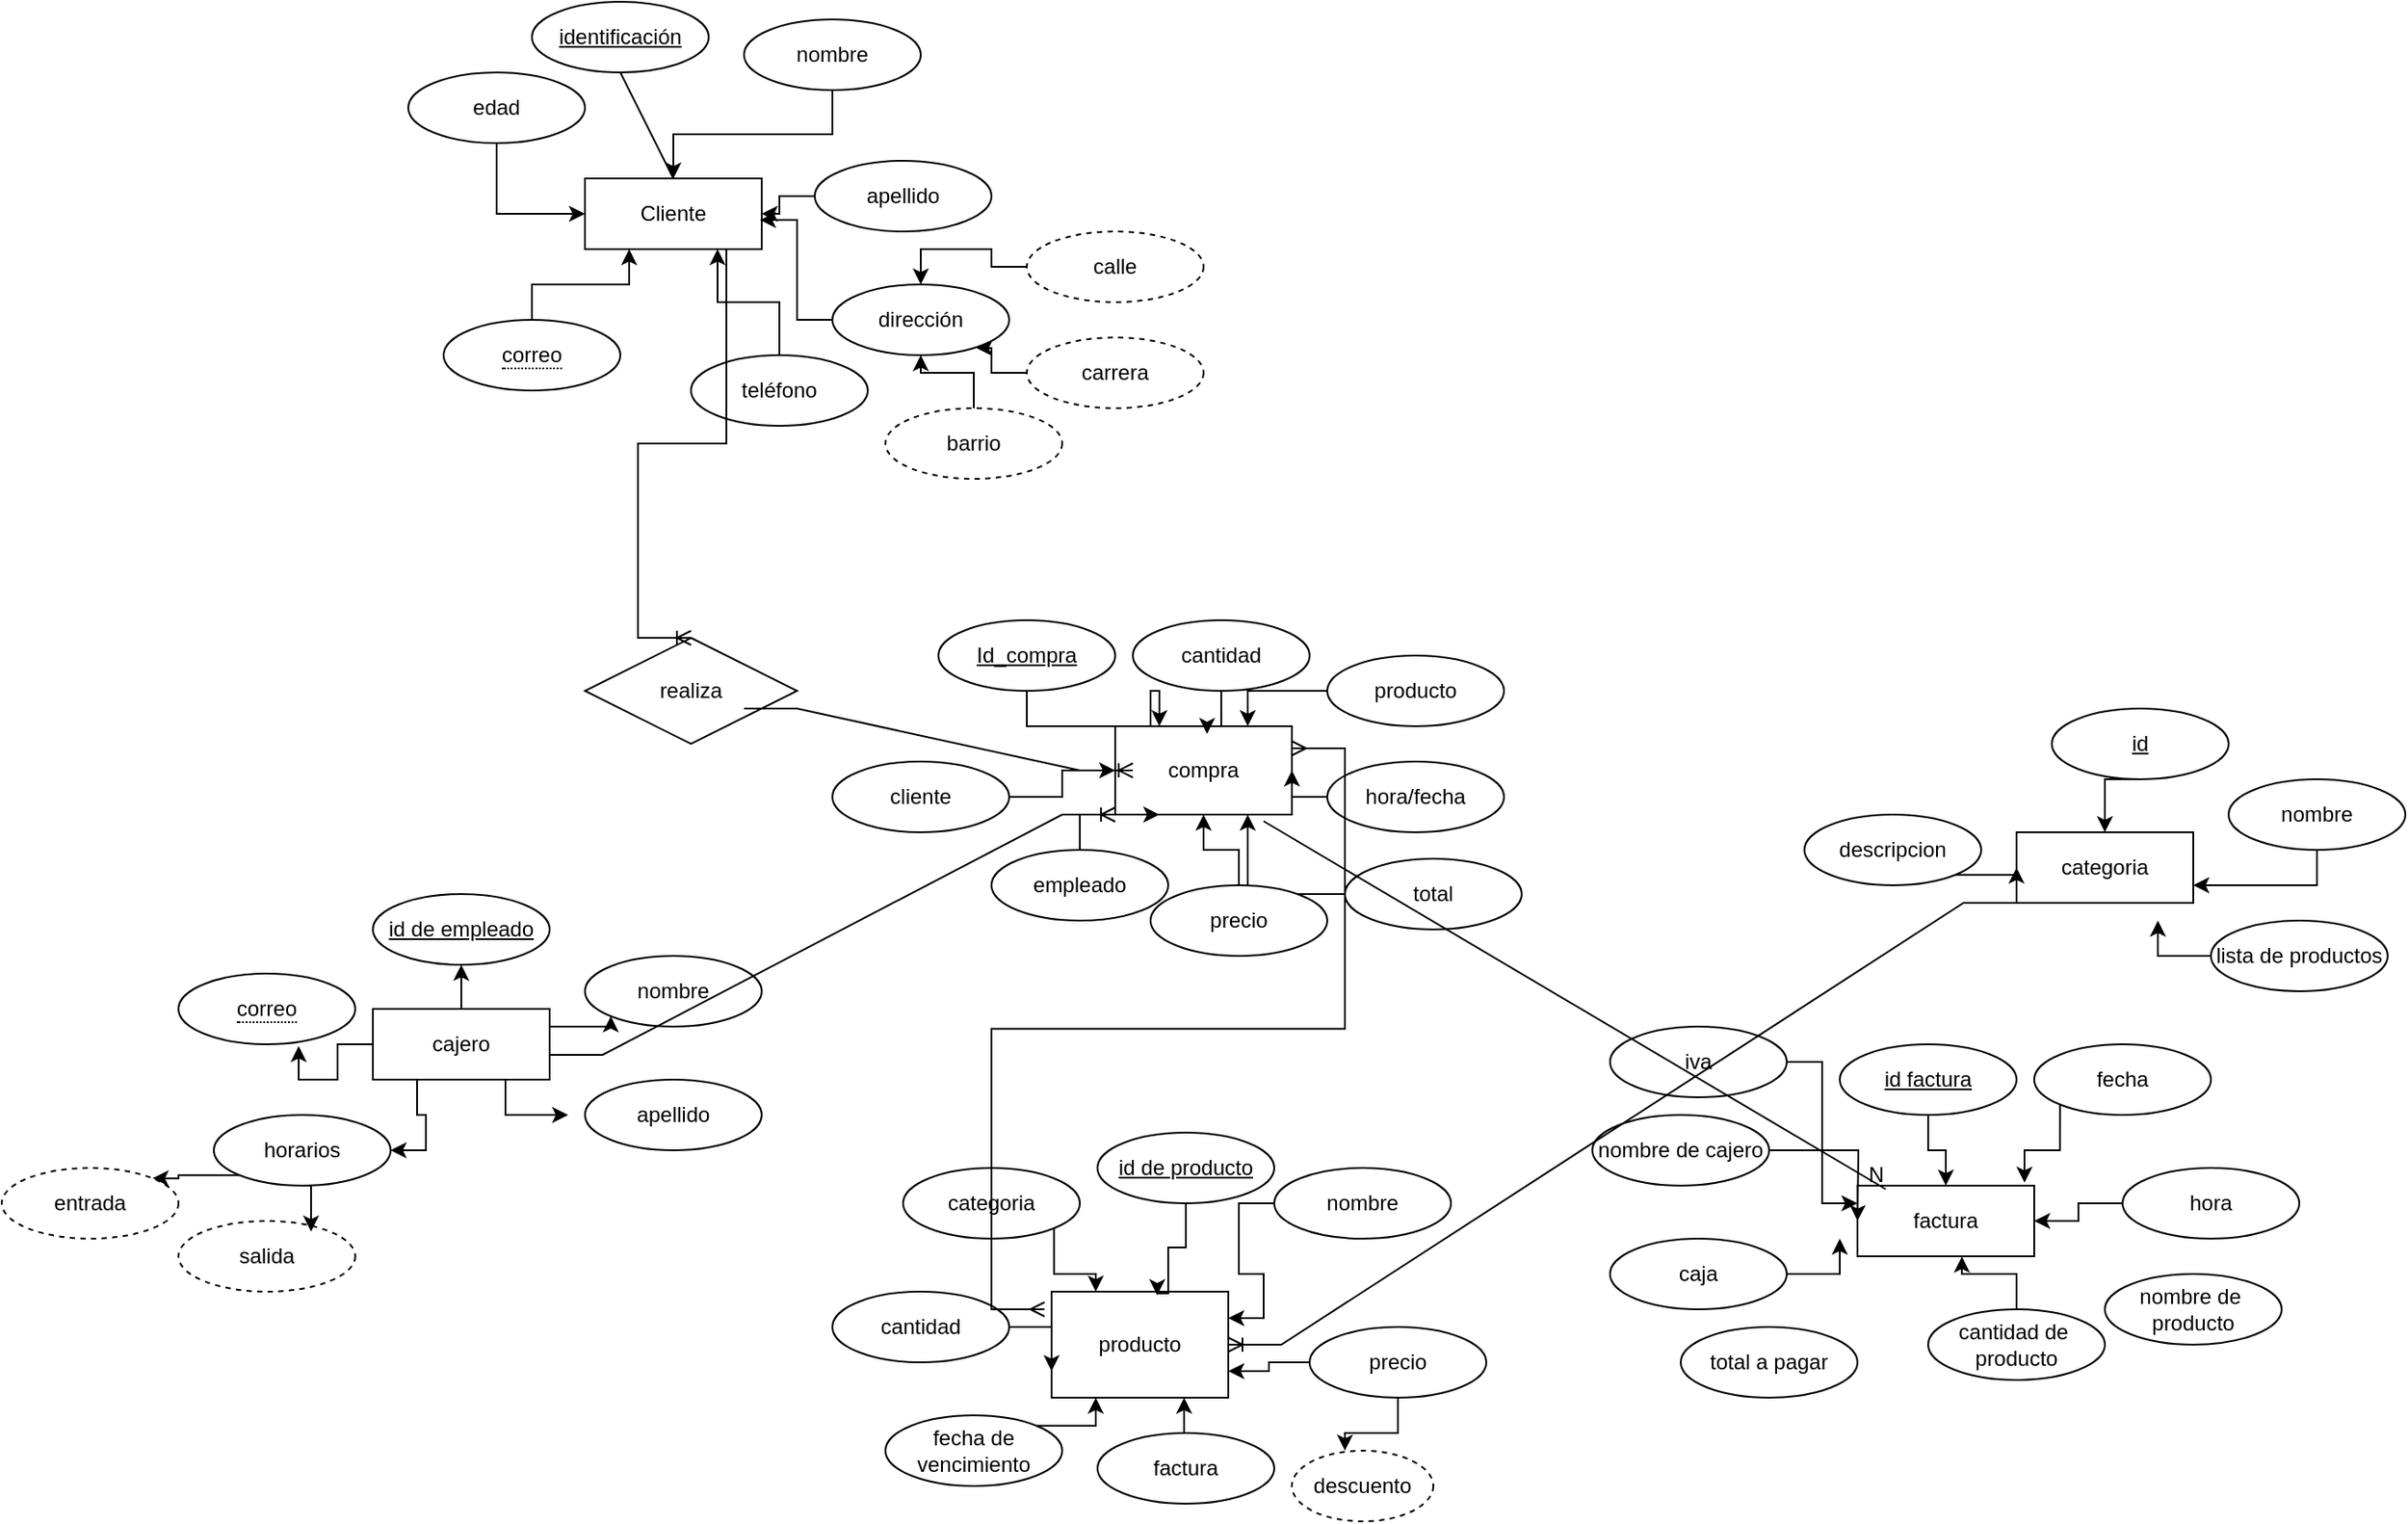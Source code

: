 <mxfile version="24.7.7">
  <diagram name="Página-1" id="IM8W3IVeP7tbEwgahU_O">
    <mxGraphModel dx="2261" dy="780" grid="1" gridSize="10" guides="1" tooltips="1" connect="1" arrows="1" fold="1" page="1" pageScale="1" pageWidth="827" pageHeight="1169" math="0" shadow="0">
      <root>
        <mxCell id="0" />
        <mxCell id="1" parent="0" />
        <mxCell id="EncN4zVF7PeOQTiQ_BzZ-1" value="Cliente" style="whiteSpace=wrap;html=1;align=center;" parent="1" vertex="1">
          <mxGeometry x="100" y="180" width="100" height="40" as="geometry" />
        </mxCell>
        <mxCell id="EncN4zVF7PeOQTiQ_BzZ-2" value="identificación" style="ellipse;whiteSpace=wrap;html=1;align=center;fontStyle=4;" parent="1" vertex="1">
          <mxGeometry x="70" y="80" width="100" height="40" as="geometry" />
        </mxCell>
        <mxCell id="EncN4zVF7PeOQTiQ_BzZ-15" style="edgeStyle=orthogonalEdgeStyle;rounded=0;orthogonalLoop=1;jettySize=auto;html=1;entryX=0.25;entryY=1;entryDx=0;entryDy=0;" parent="1" source="EncN4zVF7PeOQTiQ_BzZ-3" target="EncN4zVF7PeOQTiQ_BzZ-1" edge="1">
          <mxGeometry relative="1" as="geometry" />
        </mxCell>
        <mxCell id="EncN4zVF7PeOQTiQ_BzZ-3" value="&lt;span style=&quot;border-bottom: 1px dotted&quot;&gt;correo&lt;/span&gt;" style="ellipse;whiteSpace=wrap;html=1;align=center;" parent="1" vertex="1">
          <mxGeometry x="20" y="260" width="100" height="40" as="geometry" />
        </mxCell>
        <mxCell id="EncN4zVF7PeOQTiQ_BzZ-12" style="edgeStyle=orthogonalEdgeStyle;rounded=0;orthogonalLoop=1;jettySize=auto;html=1;exitX=0.5;exitY=1;exitDx=0;exitDy=0;entryX=0.5;entryY=0;entryDx=0;entryDy=0;" parent="1" source="EncN4zVF7PeOQTiQ_BzZ-4" target="EncN4zVF7PeOQTiQ_BzZ-1" edge="1">
          <mxGeometry relative="1" as="geometry" />
        </mxCell>
        <mxCell id="EncN4zVF7PeOQTiQ_BzZ-4" value="nombre" style="ellipse;whiteSpace=wrap;html=1;align=center;" parent="1" vertex="1">
          <mxGeometry x="190" y="90" width="100" height="40" as="geometry" />
        </mxCell>
        <mxCell id="EncN4zVF7PeOQTiQ_BzZ-13" style="edgeStyle=orthogonalEdgeStyle;rounded=0;orthogonalLoop=1;jettySize=auto;html=1;entryX=1;entryY=0.5;entryDx=0;entryDy=0;" parent="1" source="EncN4zVF7PeOQTiQ_BzZ-5" target="EncN4zVF7PeOQTiQ_BzZ-1" edge="1">
          <mxGeometry relative="1" as="geometry" />
        </mxCell>
        <mxCell id="EncN4zVF7PeOQTiQ_BzZ-5" value="apellido" style="ellipse;whiteSpace=wrap;html=1;align=center;" parent="1" vertex="1">
          <mxGeometry x="230" y="170" width="100" height="40" as="geometry" />
        </mxCell>
        <mxCell id="EncN4zVF7PeOQTiQ_BzZ-14" style="edgeStyle=orthogonalEdgeStyle;rounded=0;orthogonalLoop=1;jettySize=auto;html=1;entryX=0.75;entryY=1;entryDx=0;entryDy=0;" parent="1" source="EncN4zVF7PeOQTiQ_BzZ-6" target="EncN4zVF7PeOQTiQ_BzZ-1" edge="1">
          <mxGeometry relative="1" as="geometry" />
        </mxCell>
        <mxCell id="EncN4zVF7PeOQTiQ_BzZ-6" value="teléfono" style="ellipse;whiteSpace=wrap;html=1;align=center;" parent="1" vertex="1">
          <mxGeometry x="160" y="280" width="100" height="40" as="geometry" />
        </mxCell>
        <mxCell id="EncN4zVF7PeOQTiQ_BzZ-16" style="edgeStyle=orthogonalEdgeStyle;rounded=0;orthogonalLoop=1;jettySize=auto;html=1;entryX=0;entryY=0.5;entryDx=0;entryDy=0;" parent="1" source="EncN4zVF7PeOQTiQ_BzZ-7" target="EncN4zVF7PeOQTiQ_BzZ-1" edge="1">
          <mxGeometry relative="1" as="geometry" />
        </mxCell>
        <mxCell id="EncN4zVF7PeOQTiQ_BzZ-7" value="edad" style="ellipse;whiteSpace=wrap;html=1;align=center;" parent="1" vertex="1">
          <mxGeometry y="120" width="100" height="40" as="geometry" />
        </mxCell>
        <mxCell id="EncN4zVF7PeOQTiQ_BzZ-9" value="dirección" style="ellipse;whiteSpace=wrap;html=1;align=center;" parent="1" vertex="1">
          <mxGeometry x="240" y="240" width="100" height="40" as="geometry" />
        </mxCell>
        <mxCell id="EncN4zVF7PeOQTiQ_BzZ-11" value="" style="endArrow=none;html=1;rounded=0;exitX=0.5;exitY=1;exitDx=0;exitDy=0;entryX=0.5;entryY=0;entryDx=0;entryDy=0;" parent="1" source="EncN4zVF7PeOQTiQ_BzZ-2" target="EncN4zVF7PeOQTiQ_BzZ-1" edge="1">
          <mxGeometry relative="1" as="geometry">
            <mxPoint x="110" y="130" as="sourcePoint" />
            <mxPoint x="270" y="130" as="targetPoint" />
          </mxGeometry>
        </mxCell>
        <mxCell id="EncN4zVF7PeOQTiQ_BzZ-17" style="edgeStyle=orthogonalEdgeStyle;rounded=0;orthogonalLoop=1;jettySize=auto;html=1;entryX=0.99;entryY=0.588;entryDx=0;entryDy=0;entryPerimeter=0;" parent="1" source="EncN4zVF7PeOQTiQ_BzZ-9" target="EncN4zVF7PeOQTiQ_BzZ-1" edge="1">
          <mxGeometry relative="1" as="geometry" />
        </mxCell>
        <mxCell id="EncN4zVF7PeOQTiQ_BzZ-23" style="edgeStyle=orthogonalEdgeStyle;rounded=0;orthogonalLoop=1;jettySize=auto;html=1;entryX=0.5;entryY=1;entryDx=0;entryDy=0;" parent="1" source="EncN4zVF7PeOQTiQ_BzZ-18" target="EncN4zVF7PeOQTiQ_BzZ-9" edge="1">
          <mxGeometry relative="1" as="geometry" />
        </mxCell>
        <mxCell id="EncN4zVF7PeOQTiQ_BzZ-18" value="barrio" style="ellipse;whiteSpace=wrap;html=1;align=center;dashed=1;" parent="1" vertex="1">
          <mxGeometry x="270" y="310" width="100" height="40" as="geometry" />
        </mxCell>
        <mxCell id="EncN4zVF7PeOQTiQ_BzZ-19" value="carrera" style="ellipse;whiteSpace=wrap;html=1;align=center;dashed=1;" parent="1" vertex="1">
          <mxGeometry x="350" y="270" width="100" height="40" as="geometry" />
        </mxCell>
        <mxCell id="EncN4zVF7PeOQTiQ_BzZ-21" style="edgeStyle=orthogonalEdgeStyle;rounded=0;orthogonalLoop=1;jettySize=auto;html=1;entryX=0.5;entryY=0;entryDx=0;entryDy=0;" parent="1" source="EncN4zVF7PeOQTiQ_BzZ-20" target="EncN4zVF7PeOQTiQ_BzZ-9" edge="1">
          <mxGeometry relative="1" as="geometry" />
        </mxCell>
        <mxCell id="EncN4zVF7PeOQTiQ_BzZ-20" value="calle" style="ellipse;whiteSpace=wrap;html=1;align=center;dashed=1;" parent="1" vertex="1">
          <mxGeometry x="350" y="210" width="100" height="40" as="geometry" />
        </mxCell>
        <mxCell id="EncN4zVF7PeOQTiQ_BzZ-22" style="edgeStyle=orthogonalEdgeStyle;rounded=0;orthogonalLoop=1;jettySize=auto;html=1;entryX=0.815;entryY=0.9;entryDx=0;entryDy=0;entryPerimeter=0;" parent="1" source="EncN4zVF7PeOQTiQ_BzZ-19" target="EncN4zVF7PeOQTiQ_BzZ-9" edge="1">
          <mxGeometry relative="1" as="geometry" />
        </mxCell>
        <mxCell id="EncN4zVF7PeOQTiQ_BzZ-24" value="compra" style="whiteSpace=wrap;html=1;align=center;" parent="1" vertex="1">
          <mxGeometry x="400" y="490" width="100" height="50" as="geometry" />
        </mxCell>
        <mxCell id="EncN4zVF7PeOQTiQ_BzZ-40" style="edgeStyle=orthogonalEdgeStyle;rounded=0;orthogonalLoop=1;jettySize=auto;html=1;entryX=0.25;entryY=0;entryDx=0;entryDy=0;" parent="1" source="EncN4zVF7PeOQTiQ_BzZ-25" target="EncN4zVF7PeOQTiQ_BzZ-24" edge="1">
          <mxGeometry relative="1" as="geometry" />
        </mxCell>
        <mxCell id="EncN4zVF7PeOQTiQ_BzZ-25" value="Id_compra" style="ellipse;whiteSpace=wrap;html=1;align=center;fontStyle=4;" parent="1" vertex="1">
          <mxGeometry x="300" y="430" width="100" height="40" as="geometry" />
        </mxCell>
        <mxCell id="EncN4zVF7PeOQTiQ_BzZ-41" style="edgeStyle=orthogonalEdgeStyle;rounded=0;orthogonalLoop=1;jettySize=auto;html=1;entryX=0;entryY=0.5;entryDx=0;entryDy=0;" parent="1" source="EncN4zVF7PeOQTiQ_BzZ-26" target="EncN4zVF7PeOQTiQ_BzZ-24" edge="1">
          <mxGeometry relative="1" as="geometry" />
        </mxCell>
        <mxCell id="EncN4zVF7PeOQTiQ_BzZ-26" value="cliente" style="ellipse;whiteSpace=wrap;html=1;align=center;" parent="1" vertex="1">
          <mxGeometry x="240" y="510" width="100" height="40" as="geometry" />
        </mxCell>
        <mxCell id="EncN4zVF7PeOQTiQ_BzZ-38" style="edgeStyle=orthogonalEdgeStyle;rounded=0;orthogonalLoop=1;jettySize=auto;html=1;entryX=0.75;entryY=0;entryDx=0;entryDy=0;" parent="1" source="EncN4zVF7PeOQTiQ_BzZ-27" target="EncN4zVF7PeOQTiQ_BzZ-24" edge="1">
          <mxGeometry relative="1" as="geometry" />
        </mxCell>
        <mxCell id="EncN4zVF7PeOQTiQ_BzZ-27" value="producto" style="ellipse;whiteSpace=wrap;html=1;align=center;" parent="1" vertex="1">
          <mxGeometry x="520" y="450" width="100" height="40" as="geometry" />
        </mxCell>
        <mxCell id="EncN4zVF7PeOQTiQ_BzZ-28" value="cantidad" style="ellipse;whiteSpace=wrap;html=1;align=center;" parent="1" vertex="1">
          <mxGeometry x="410" y="430" width="100" height="40" as="geometry" />
        </mxCell>
        <mxCell id="EncN4zVF7PeOQTiQ_BzZ-37" style="edgeStyle=orthogonalEdgeStyle;rounded=0;orthogonalLoop=1;jettySize=auto;html=1;entryX=0.75;entryY=1;entryDx=0;entryDy=0;" parent="1" source="EncN4zVF7PeOQTiQ_BzZ-29" target="EncN4zVF7PeOQTiQ_BzZ-24" edge="1">
          <mxGeometry relative="1" as="geometry" />
        </mxCell>
        <mxCell id="EncN4zVF7PeOQTiQ_BzZ-29" value="total" style="ellipse;whiteSpace=wrap;html=1;align=center;" parent="1" vertex="1">
          <mxGeometry x="530" y="565" width="100" height="40" as="geometry" />
        </mxCell>
        <mxCell id="EncN4zVF7PeOQTiQ_BzZ-42" style="edgeStyle=orthogonalEdgeStyle;rounded=0;orthogonalLoop=1;jettySize=auto;html=1;entryX=0.25;entryY=1;entryDx=0;entryDy=0;" parent="1" source="EncN4zVF7PeOQTiQ_BzZ-30" target="EncN4zVF7PeOQTiQ_BzZ-24" edge="1">
          <mxGeometry relative="1" as="geometry" />
        </mxCell>
        <mxCell id="EncN4zVF7PeOQTiQ_BzZ-30" value="empleado" style="ellipse;whiteSpace=wrap;html=1;align=center;" parent="1" vertex="1">
          <mxGeometry x="330" y="560" width="100" height="40" as="geometry" />
        </mxCell>
        <mxCell id="EncN4zVF7PeOQTiQ_BzZ-36" style="edgeStyle=orthogonalEdgeStyle;rounded=0;orthogonalLoop=1;jettySize=auto;html=1;entryX=1;entryY=0.5;entryDx=0;entryDy=0;" parent="1" source="EncN4zVF7PeOQTiQ_BzZ-31" target="EncN4zVF7PeOQTiQ_BzZ-24" edge="1">
          <mxGeometry relative="1" as="geometry" />
        </mxCell>
        <mxCell id="EncN4zVF7PeOQTiQ_BzZ-31" value="hora/fecha" style="ellipse;whiteSpace=wrap;html=1;align=center;" parent="1" vertex="1">
          <mxGeometry x="520" y="510" width="100" height="40" as="geometry" />
        </mxCell>
        <mxCell id="EncN4zVF7PeOQTiQ_BzZ-33" style="edgeStyle=orthogonalEdgeStyle;rounded=0;orthogonalLoop=1;jettySize=auto;html=1;entryX=0.5;entryY=1;entryDx=0;entryDy=0;" parent="1" source="EncN4zVF7PeOQTiQ_BzZ-32" target="EncN4zVF7PeOQTiQ_BzZ-24" edge="1">
          <mxGeometry relative="1" as="geometry" />
        </mxCell>
        <mxCell id="EncN4zVF7PeOQTiQ_BzZ-32" value="precio" style="ellipse;whiteSpace=wrap;html=1;align=center;" parent="1" vertex="1">
          <mxGeometry x="420" y="580" width="100" height="40" as="geometry" />
        </mxCell>
        <mxCell id="EncN4zVF7PeOQTiQ_BzZ-39" style="edgeStyle=orthogonalEdgeStyle;rounded=0;orthogonalLoop=1;jettySize=auto;html=1;entryX=0.52;entryY=0.088;entryDx=0;entryDy=0;entryPerimeter=0;" parent="1" source="EncN4zVF7PeOQTiQ_BzZ-28" target="EncN4zVF7PeOQTiQ_BzZ-24" edge="1">
          <mxGeometry relative="1" as="geometry" />
        </mxCell>
        <mxCell id="EncN4zVF7PeOQTiQ_BzZ-44" value="realiza" style="shape=rhombus;perimeter=rhombusPerimeter;whiteSpace=wrap;html=1;align=center;" parent="1" vertex="1">
          <mxGeometry x="100" y="440" width="120" height="60" as="geometry" />
        </mxCell>
        <mxCell id="EncN4zVF7PeOQTiQ_BzZ-45" value="" style="edgeStyle=entityRelationEdgeStyle;fontSize=12;html=1;endArrow=ERoneToMany;rounded=0;exitX=0.5;exitY=1;exitDx=0;exitDy=0;entryX=0.5;entryY=0;entryDx=0;entryDy=0;" parent="1" source="EncN4zVF7PeOQTiQ_BzZ-1" target="EncN4zVF7PeOQTiQ_BzZ-44" edge="1">
          <mxGeometry width="100" height="100" relative="1" as="geometry">
            <mxPoint x="10" y="460" as="sourcePoint" />
            <mxPoint x="90" y="470" as="targetPoint" />
            <Array as="points">
              <mxPoint x="60" y="410" />
              <mxPoint x="140" y="280" />
              <mxPoint x="70" y="410" />
            </Array>
          </mxGeometry>
        </mxCell>
        <mxCell id="cFl5ee8CaebnmccBo3op-3" value="categoria" style="whiteSpace=wrap;html=1;align=center;" parent="1" vertex="1">
          <mxGeometry x="910" y="550" width="100" height="40" as="geometry" />
        </mxCell>
        <mxCell id="cFl5ee8CaebnmccBo3op-44" style="edgeStyle=orthogonalEdgeStyle;rounded=0;orthogonalLoop=1;jettySize=auto;html=1;exitX=1;exitY=1;exitDx=0;exitDy=0;entryX=0;entryY=0.5;entryDx=0;entryDy=0;" parent="1" source="cFl5ee8CaebnmccBo3op-4" target="cFl5ee8CaebnmccBo3op-3" edge="1">
          <mxGeometry relative="1" as="geometry" />
        </mxCell>
        <mxCell id="cFl5ee8CaebnmccBo3op-4" value="descripcion" style="ellipse;whiteSpace=wrap;html=1;align=center;" parent="1" vertex="1">
          <mxGeometry x="790" y="540" width="100" height="40" as="geometry" />
        </mxCell>
        <mxCell id="cFl5ee8CaebnmccBo3op-79" style="edgeStyle=orthogonalEdgeStyle;rounded=0;orthogonalLoop=1;jettySize=auto;html=1;exitX=0.5;exitY=1;exitDx=0;exitDy=0;entryX=1;entryY=0.75;entryDx=0;entryDy=0;" parent="1" source="cFl5ee8CaebnmccBo3op-6" target="cFl5ee8CaebnmccBo3op-3" edge="1">
          <mxGeometry relative="1" as="geometry" />
        </mxCell>
        <mxCell id="cFl5ee8CaebnmccBo3op-6" value="nombre" style="ellipse;whiteSpace=wrap;html=1;align=center;" parent="1" vertex="1">
          <mxGeometry x="1030" y="520" width="100" height="40" as="geometry" />
        </mxCell>
        <mxCell id="cFl5ee8CaebnmccBo3op-9" style="edgeStyle=orthogonalEdgeStyle;rounded=0;orthogonalLoop=1;jettySize=auto;html=1;exitX=0.5;exitY=1;exitDx=0;exitDy=0;entryX=0.5;entryY=0;entryDx=0;entryDy=0;" parent="1" source="cFl5ee8CaebnmccBo3op-7" target="cFl5ee8CaebnmccBo3op-3" edge="1">
          <mxGeometry relative="1" as="geometry" />
        </mxCell>
        <mxCell id="cFl5ee8CaebnmccBo3op-7" value="id" style="ellipse;whiteSpace=wrap;html=1;align=center;fontStyle=4;" parent="1" vertex="1">
          <mxGeometry x="930" y="480" width="100" height="40" as="geometry" />
        </mxCell>
        <mxCell id="cFl5ee8CaebnmccBo3op-12" value="factura" style="whiteSpace=wrap;html=1;align=center;" parent="1" vertex="1">
          <mxGeometry x="820" y="750" width="100" height="40" as="geometry" />
        </mxCell>
        <mxCell id="cFl5ee8CaebnmccBo3op-47" style="edgeStyle=orthogonalEdgeStyle;rounded=0;orthogonalLoop=1;jettySize=auto;html=1;exitX=1;exitY=0.5;exitDx=0;exitDy=0;entryX=0;entryY=0.25;entryDx=0;entryDy=0;" parent="1" source="cFl5ee8CaebnmccBo3op-13" target="cFl5ee8CaebnmccBo3op-12" edge="1">
          <mxGeometry relative="1" as="geometry" />
        </mxCell>
        <mxCell id="cFl5ee8CaebnmccBo3op-13" value="iva" style="ellipse;whiteSpace=wrap;html=1;align=center;" parent="1" vertex="1">
          <mxGeometry x="680" y="660" width="100" height="40" as="geometry" />
        </mxCell>
        <mxCell id="cFl5ee8CaebnmccBo3op-48" style="edgeStyle=orthogonalEdgeStyle;rounded=0;orthogonalLoop=1;jettySize=auto;html=1;exitX=1;exitY=0.5;exitDx=0;exitDy=0;" parent="1" source="cFl5ee8CaebnmccBo3op-14" edge="1">
          <mxGeometry relative="1" as="geometry">
            <mxPoint x="820" y="770" as="targetPoint" />
          </mxGeometry>
        </mxCell>
        <mxCell id="cFl5ee8CaebnmccBo3op-14" value="nombre de cajero" style="ellipse;whiteSpace=wrap;html=1;align=center;" parent="1" vertex="1">
          <mxGeometry x="670" y="710" width="100" height="40" as="geometry" />
        </mxCell>
        <mxCell id="cFl5ee8CaebnmccBo3op-15" value="nombre de&amp;nbsp;&lt;div&gt;producto&lt;/div&gt;" style="ellipse;whiteSpace=wrap;html=1;align=center;" parent="1" vertex="1">
          <mxGeometry x="960" y="800" width="100" height="40" as="geometry" />
        </mxCell>
        <mxCell id="cFl5ee8CaebnmccBo3op-16" value="cantidad de&amp;nbsp;&lt;div&gt;producto&lt;/div&gt;" style="ellipse;whiteSpace=wrap;html=1;align=center;" parent="1" vertex="1">
          <mxGeometry x="860" y="820" width="100" height="40" as="geometry" />
        </mxCell>
        <mxCell id="cFl5ee8CaebnmccBo3op-75" style="edgeStyle=orthogonalEdgeStyle;rounded=0;orthogonalLoop=1;jettySize=auto;html=1;exitX=1;exitY=0.5;exitDx=0;exitDy=0;" parent="1" source="cFl5ee8CaebnmccBo3op-17" edge="1">
          <mxGeometry relative="1" as="geometry">
            <mxPoint x="810" y="780" as="targetPoint" />
          </mxGeometry>
        </mxCell>
        <mxCell id="cFl5ee8CaebnmccBo3op-17" value="caja" style="ellipse;whiteSpace=wrap;html=1;align=center;" parent="1" vertex="1">
          <mxGeometry x="680" y="780" width="100" height="40" as="geometry" />
        </mxCell>
        <mxCell id="cFl5ee8CaebnmccBo3op-18" value="fecha" style="ellipse;whiteSpace=wrap;html=1;align=center;" parent="1" vertex="1">
          <mxGeometry x="920" y="670" width="100" height="40" as="geometry" />
        </mxCell>
        <mxCell id="cFl5ee8CaebnmccBo3op-24" style="edgeStyle=orthogonalEdgeStyle;rounded=0;orthogonalLoop=1;jettySize=auto;html=1;exitX=0;exitY=1;exitDx=0;exitDy=0;entryX=0.945;entryY=-0.042;entryDx=0;entryDy=0;entryPerimeter=0;" parent="1" source="cFl5ee8CaebnmccBo3op-18" target="cFl5ee8CaebnmccBo3op-12" edge="1">
          <mxGeometry relative="1" as="geometry" />
        </mxCell>
        <mxCell id="cFl5ee8CaebnmccBo3op-32" style="edgeStyle=orthogonalEdgeStyle;rounded=0;orthogonalLoop=1;jettySize=auto;html=1;exitX=0.5;exitY=1;exitDx=0;exitDy=0;entryX=0.5;entryY=0;entryDx=0;entryDy=0;" parent="1" source="cFl5ee8CaebnmccBo3op-31" target="cFl5ee8CaebnmccBo3op-12" edge="1">
          <mxGeometry relative="1" as="geometry" />
        </mxCell>
        <mxCell id="cFl5ee8CaebnmccBo3op-31" value="id factura" style="ellipse;whiteSpace=wrap;html=1;align=center;fontStyle=4;" parent="1" vertex="1">
          <mxGeometry x="810" y="670" width="100" height="40" as="geometry" />
        </mxCell>
        <mxCell id="cFl5ee8CaebnmccBo3op-45" style="edgeStyle=orthogonalEdgeStyle;rounded=0;orthogonalLoop=1;jettySize=auto;html=1;exitX=0;exitY=0.5;exitDx=0;exitDy=0;" parent="1" source="cFl5ee8CaebnmccBo3op-36" target="cFl5ee8CaebnmccBo3op-12" edge="1">
          <mxGeometry relative="1" as="geometry" />
        </mxCell>
        <mxCell id="cFl5ee8CaebnmccBo3op-36" value="hora" style="ellipse;whiteSpace=wrap;html=1;align=center;" parent="1" vertex="1">
          <mxGeometry x="970" y="740" width="100" height="40" as="geometry" />
        </mxCell>
        <mxCell id="KwEj6OcdAo72n0sHIFM9-3" style="edgeStyle=orthogonalEdgeStyle;rounded=0;orthogonalLoop=1;jettySize=auto;html=1;exitX=0.5;exitY=1;exitDx=0;exitDy=0;" edge="1" parent="1" source="cFl5ee8CaebnmccBo3op-37">
          <mxGeometry relative="1" as="geometry">
            <mxPoint x="414" y="860" as="targetPoint" />
          </mxGeometry>
        </mxCell>
        <mxCell id="cFl5ee8CaebnmccBo3op-37" value="producto" style="whiteSpace=wrap;html=1;align=center;" parent="1" vertex="1">
          <mxGeometry x="364" y="810" width="100" height="60" as="geometry" />
        </mxCell>
        <mxCell id="cFl5ee8CaebnmccBo3op-54" style="edgeStyle=orthogonalEdgeStyle;rounded=0;orthogonalLoop=1;jettySize=auto;html=1;exitX=0;exitY=0.5;exitDx=0;exitDy=0;entryX=1;entryY=0.25;entryDx=0;entryDy=0;" parent="1" source="cFl5ee8CaebnmccBo3op-38" target="cFl5ee8CaebnmccBo3op-37" edge="1">
          <mxGeometry relative="1" as="geometry" />
        </mxCell>
        <mxCell id="cFl5ee8CaebnmccBo3op-38" value="nombre" style="ellipse;whiteSpace=wrap;html=1;align=center;" parent="1" vertex="1">
          <mxGeometry x="490" y="740" width="100" height="40" as="geometry" />
        </mxCell>
        <mxCell id="cFl5ee8CaebnmccBo3op-40" value="id de producto" style="ellipse;whiteSpace=wrap;html=1;align=center;fontStyle=4;" parent="1" vertex="1">
          <mxGeometry x="390" y="720" width="100" height="40" as="geometry" />
        </mxCell>
        <mxCell id="cFl5ee8CaebnmccBo3op-55" style="edgeStyle=orthogonalEdgeStyle;rounded=0;orthogonalLoop=1;jettySize=auto;html=1;exitX=0;exitY=0.5;exitDx=0;exitDy=0;entryX=1;entryY=0.75;entryDx=0;entryDy=0;" parent="1" source="cFl5ee8CaebnmccBo3op-41" target="cFl5ee8CaebnmccBo3op-37" edge="1">
          <mxGeometry relative="1" as="geometry" />
        </mxCell>
        <mxCell id="cFl5ee8CaebnmccBo3op-41" value="precio" style="ellipse;whiteSpace=wrap;html=1;align=center;" parent="1" vertex="1">
          <mxGeometry x="510" y="830" width="100" height="40" as="geometry" />
        </mxCell>
        <mxCell id="cFl5ee8CaebnmccBo3op-56" style="edgeStyle=orthogonalEdgeStyle;rounded=0;orthogonalLoop=1;jettySize=auto;html=1;exitX=1;exitY=0.5;exitDx=0;exitDy=0;entryX=0;entryY=0.75;entryDx=0;entryDy=0;" parent="1" source="cFl5ee8CaebnmccBo3op-42" target="cFl5ee8CaebnmccBo3op-37" edge="1">
          <mxGeometry relative="1" as="geometry" />
        </mxCell>
        <mxCell id="cFl5ee8CaebnmccBo3op-42" value="cantidad" style="ellipse;whiteSpace=wrap;html=1;align=center;" parent="1" vertex="1">
          <mxGeometry x="240" y="810" width="100" height="40" as="geometry" />
        </mxCell>
        <mxCell id="cFl5ee8CaebnmccBo3op-52" style="edgeStyle=orthogonalEdgeStyle;rounded=0;orthogonalLoop=1;jettySize=auto;html=1;exitX=1;exitY=1;exitDx=0;exitDy=0;entryX=0.25;entryY=0;entryDx=0;entryDy=0;" parent="1" source="cFl5ee8CaebnmccBo3op-43" target="cFl5ee8CaebnmccBo3op-37" edge="1">
          <mxGeometry relative="1" as="geometry" />
        </mxCell>
        <mxCell id="cFl5ee8CaebnmccBo3op-43" value="categoria" style="ellipse;whiteSpace=wrap;html=1;align=center;" parent="1" vertex="1">
          <mxGeometry x="280" y="740" width="100" height="40" as="geometry" />
        </mxCell>
        <mxCell id="cFl5ee8CaebnmccBo3op-51" style="edgeStyle=orthogonalEdgeStyle;rounded=0;orthogonalLoop=1;jettySize=auto;html=1;exitX=0.5;exitY=0;exitDx=0;exitDy=0;entryX=0.591;entryY=1.004;entryDx=0;entryDy=0;entryPerimeter=0;" parent="1" source="cFl5ee8CaebnmccBo3op-16" target="cFl5ee8CaebnmccBo3op-12" edge="1">
          <mxGeometry relative="1" as="geometry" />
        </mxCell>
        <mxCell id="cFl5ee8CaebnmccBo3op-53" style="edgeStyle=orthogonalEdgeStyle;rounded=0;orthogonalLoop=1;jettySize=auto;html=1;exitX=0.5;exitY=1;exitDx=0;exitDy=0;entryX=0.598;entryY=0.034;entryDx=0;entryDy=0;entryPerimeter=0;" parent="1" source="cFl5ee8CaebnmccBo3op-40" target="cFl5ee8CaebnmccBo3op-37" edge="1">
          <mxGeometry relative="1" as="geometry">
            <Array as="points">
              <mxPoint x="440" y="785" />
              <mxPoint x="430" y="785" />
              <mxPoint x="430" y="811" />
            </Array>
          </mxGeometry>
        </mxCell>
        <mxCell id="cFl5ee8CaebnmccBo3op-68" style="edgeStyle=orthogonalEdgeStyle;rounded=0;orthogonalLoop=1;jettySize=auto;html=1;exitX=0.5;exitY=0;exitDx=0;exitDy=0;entryX=0.5;entryY=1;entryDx=0;entryDy=0;" parent="1" source="cFl5ee8CaebnmccBo3op-57" target="cFl5ee8CaebnmccBo3op-61" edge="1">
          <mxGeometry relative="1" as="geometry" />
        </mxCell>
        <mxCell id="cFl5ee8CaebnmccBo3op-69" style="edgeStyle=orthogonalEdgeStyle;rounded=0;orthogonalLoop=1;jettySize=auto;html=1;exitX=1;exitY=0.25;exitDx=0;exitDy=0;entryX=0;entryY=1;entryDx=0;entryDy=0;" parent="1" source="cFl5ee8CaebnmccBo3op-57" target="cFl5ee8CaebnmccBo3op-62" edge="1">
          <mxGeometry relative="1" as="geometry" />
        </mxCell>
        <mxCell id="cFl5ee8CaebnmccBo3op-70" style="edgeStyle=orthogonalEdgeStyle;rounded=0;orthogonalLoop=1;jettySize=auto;html=1;exitX=0.75;exitY=1;exitDx=0;exitDy=0;" parent="1" source="cFl5ee8CaebnmccBo3op-57" edge="1">
          <mxGeometry relative="1" as="geometry">
            <mxPoint x="90" y="710" as="targetPoint" />
          </mxGeometry>
        </mxCell>
        <mxCell id="cFl5ee8CaebnmccBo3op-84" style="edgeStyle=orthogonalEdgeStyle;rounded=0;orthogonalLoop=1;jettySize=auto;html=1;exitX=0.25;exitY=1;exitDx=0;exitDy=0;entryX=1;entryY=0.5;entryDx=0;entryDy=0;" parent="1" source="cFl5ee8CaebnmccBo3op-57" target="cFl5ee8CaebnmccBo3op-64" edge="1">
          <mxGeometry relative="1" as="geometry" />
        </mxCell>
        <mxCell id="cFl5ee8CaebnmccBo3op-57" value="cajero" style="whiteSpace=wrap;html=1;align=center;" parent="1" vertex="1">
          <mxGeometry x="-20" y="650" width="100" height="40" as="geometry" />
        </mxCell>
        <mxCell id="cFl5ee8CaebnmccBo3op-60" value="&lt;span style=&quot;border-bottom: 1px dotted&quot;&gt;correo&lt;/span&gt;" style="ellipse;whiteSpace=wrap;html=1;align=center;" parent="1" vertex="1">
          <mxGeometry x="-130" y="630" width="100" height="40" as="geometry" />
        </mxCell>
        <mxCell id="cFl5ee8CaebnmccBo3op-61" value="id de empleado" style="ellipse;whiteSpace=wrap;html=1;align=center;fontStyle=4;" parent="1" vertex="1">
          <mxGeometry x="-20" y="585" width="100" height="40" as="geometry" />
        </mxCell>
        <mxCell id="cFl5ee8CaebnmccBo3op-62" value="nombre" style="ellipse;whiteSpace=wrap;html=1;align=center;" parent="1" vertex="1">
          <mxGeometry x="100" y="620" width="100" height="40" as="geometry" />
        </mxCell>
        <mxCell id="cFl5ee8CaebnmccBo3op-63" value="apellido" style="ellipse;whiteSpace=wrap;html=1;align=center;" parent="1" vertex="1">
          <mxGeometry x="100" y="690" width="100" height="40" as="geometry" />
        </mxCell>
        <mxCell id="cFl5ee8CaebnmccBo3op-73" style="edgeStyle=orthogonalEdgeStyle;rounded=0;orthogonalLoop=1;jettySize=auto;html=1;exitX=0;exitY=1;exitDx=0;exitDy=0;entryX=1;entryY=0;entryDx=0;entryDy=0;" parent="1" source="cFl5ee8CaebnmccBo3op-64" target="cFl5ee8CaebnmccBo3op-66" edge="1">
          <mxGeometry relative="1" as="geometry" />
        </mxCell>
        <mxCell id="cFl5ee8CaebnmccBo3op-64" value="horarios" style="ellipse;whiteSpace=wrap;html=1;align=center;" parent="1" vertex="1">
          <mxGeometry x="-110" y="710" width="100" height="40" as="geometry" />
        </mxCell>
        <mxCell id="cFl5ee8CaebnmccBo3op-65" value="salida" style="ellipse;whiteSpace=wrap;html=1;align=center;dashed=1;" parent="1" vertex="1">
          <mxGeometry x="-130" y="770" width="100" height="40" as="geometry" />
        </mxCell>
        <mxCell id="cFl5ee8CaebnmccBo3op-66" value="entrada" style="ellipse;whiteSpace=wrap;html=1;align=center;dashed=1;" parent="1" vertex="1">
          <mxGeometry x="-230" y="740" width="100" height="40" as="geometry" />
        </mxCell>
        <mxCell id="cFl5ee8CaebnmccBo3op-67" style="edgeStyle=orthogonalEdgeStyle;rounded=0;orthogonalLoop=1;jettySize=auto;html=1;exitX=0;exitY=0.5;exitDx=0;exitDy=0;entryX=0.68;entryY=1.025;entryDx=0;entryDy=0;entryPerimeter=0;" parent="1" source="cFl5ee8CaebnmccBo3op-57" target="cFl5ee8CaebnmccBo3op-60" edge="1">
          <mxGeometry relative="1" as="geometry" />
        </mxCell>
        <mxCell id="cFl5ee8CaebnmccBo3op-72" style="edgeStyle=orthogonalEdgeStyle;rounded=0;orthogonalLoop=1;jettySize=auto;html=1;exitX=0.5;exitY=1;exitDx=0;exitDy=0;entryX=0.75;entryY=0.15;entryDx=0;entryDy=0;entryPerimeter=0;" parent="1" source="cFl5ee8CaebnmccBo3op-64" target="cFl5ee8CaebnmccBo3op-65" edge="1">
          <mxGeometry relative="1" as="geometry" />
        </mxCell>
        <mxCell id="cFl5ee8CaebnmccBo3op-74" value="total a pagar" style="ellipse;whiteSpace=wrap;html=1;align=center;" parent="1" vertex="1">
          <mxGeometry x="720" y="830" width="100" height="40" as="geometry" />
        </mxCell>
        <mxCell id="cFl5ee8CaebnmccBo3op-78" style="edgeStyle=orthogonalEdgeStyle;rounded=0;orthogonalLoop=1;jettySize=auto;html=1;exitX=0;exitY=0.5;exitDx=0;exitDy=0;" parent="1" source="cFl5ee8CaebnmccBo3op-77" edge="1">
          <mxGeometry relative="1" as="geometry">
            <mxPoint x="990" y="600" as="targetPoint" />
          </mxGeometry>
        </mxCell>
        <mxCell id="cFl5ee8CaebnmccBo3op-77" value="lista de productos" style="ellipse;whiteSpace=wrap;html=1;align=center;" parent="1" vertex="1">
          <mxGeometry x="1020" y="600" width="100" height="40" as="geometry" />
        </mxCell>
        <mxCell id="cFl5ee8CaebnmccBo3op-80" value="descuento" style="ellipse;whiteSpace=wrap;html=1;align=center;dashed=1;" parent="1" vertex="1">
          <mxGeometry x="500" y="900" width="80" height="40" as="geometry" />
        </mxCell>
        <mxCell id="cFl5ee8CaebnmccBo3op-81" style="edgeStyle=orthogonalEdgeStyle;rounded=0;orthogonalLoop=1;jettySize=auto;html=1;exitX=0.5;exitY=1;exitDx=0;exitDy=0;entryX=0.375;entryY=0;entryDx=0;entryDy=0;entryPerimeter=0;" parent="1" source="cFl5ee8CaebnmccBo3op-41" target="cFl5ee8CaebnmccBo3op-80" edge="1">
          <mxGeometry relative="1" as="geometry" />
        </mxCell>
        <mxCell id="cFl5ee8CaebnmccBo3op-83" style="edgeStyle=orthogonalEdgeStyle;rounded=0;orthogonalLoop=1;jettySize=auto;html=1;exitX=1;exitY=0;exitDx=0;exitDy=0;entryX=0.25;entryY=1;entryDx=0;entryDy=0;" parent="1" source="cFl5ee8CaebnmccBo3op-82" target="cFl5ee8CaebnmccBo3op-37" edge="1">
          <mxGeometry relative="1" as="geometry" />
        </mxCell>
        <mxCell id="cFl5ee8CaebnmccBo3op-82" value="fecha de vencimiento" style="ellipse;whiteSpace=wrap;html=1;align=center;" parent="1" vertex="1">
          <mxGeometry x="270" y="880" width="100" height="40" as="geometry" />
        </mxCell>
        <mxCell id="cFl5ee8CaebnmccBo3op-86" value="" style="edgeStyle=entityRelationEdgeStyle;fontSize=12;html=1;endArrow=ERoneToMany;rounded=0;entryX=1;entryY=0.5;entryDx=0;entryDy=0;exitX=0;exitY=1;exitDx=0;exitDy=0;" parent="1" source="cFl5ee8CaebnmccBo3op-3" target="cFl5ee8CaebnmccBo3op-37" edge="1">
          <mxGeometry width="100" height="100" relative="1" as="geometry">
            <mxPoint x="890" y="620" as="sourcePoint" />
            <mxPoint x="430" y="820" as="targetPoint" />
          </mxGeometry>
        </mxCell>
        <mxCell id="cFl5ee8CaebnmccBo3op-87" value="" style="endArrow=none;html=1;rounded=0;exitX=0.84;exitY=1.075;exitDx=0;exitDy=0;exitPerimeter=0;entryX=0.16;entryY=0.05;entryDx=0;entryDy=0;entryPerimeter=0;" parent="1" source="EncN4zVF7PeOQTiQ_BzZ-24" target="cFl5ee8CaebnmccBo3op-12" edge="1">
          <mxGeometry relative="1" as="geometry">
            <mxPoint x="660" y="690" as="sourcePoint" />
            <mxPoint x="820" y="690" as="targetPoint" />
          </mxGeometry>
        </mxCell>
        <mxCell id="cFl5ee8CaebnmccBo3op-88" value="N" style="resizable=0;html=1;whiteSpace=wrap;align=right;verticalAlign=bottom;" parent="cFl5ee8CaebnmccBo3op-87" connectable="0" vertex="1">
          <mxGeometry x="1" relative="1" as="geometry" />
        </mxCell>
        <mxCell id="6I5pXJ0AFoap7QVDs6wN-3" value="" style="edgeStyle=entityRelationEdgeStyle;fontSize=12;html=1;endArrow=ERoneToMany;rounded=0;exitX=1;exitY=1;exitDx=0;exitDy=0;" parent="1" edge="1">
          <mxGeometry width="100" height="100" relative="1" as="geometry">
            <mxPoint x="190" y="480" as="sourcePoint" />
            <mxPoint x="410" y="515" as="targetPoint" />
            <Array as="points">
              <mxPoint x="320" y="515" />
            </Array>
          </mxGeometry>
        </mxCell>
        <mxCell id="vn1mcSZgNW72uMcxpuo3-3" style="edgeStyle=orthogonalEdgeStyle;rounded=0;orthogonalLoop=1;jettySize=auto;html=1;exitX=0.5;exitY=0;exitDx=0;exitDy=0;entryX=0.75;entryY=1;entryDx=0;entryDy=0;" parent="1" source="vn1mcSZgNW72uMcxpuo3-2" target="cFl5ee8CaebnmccBo3op-37" edge="1">
          <mxGeometry relative="1" as="geometry" />
        </mxCell>
        <mxCell id="vn1mcSZgNW72uMcxpuo3-2" value="factura" style="ellipse;whiteSpace=wrap;html=1;align=center;" parent="1" vertex="1">
          <mxGeometry x="390" y="890" width="100" height="40" as="geometry" />
        </mxCell>
        <mxCell id="KwEj6OcdAo72n0sHIFM9-1" value="" style="edgeStyle=entityRelationEdgeStyle;fontSize=12;html=1;endArrow=ERoneToMany;rounded=0;exitX=0.62;exitY=-0.1;exitDx=0;exitDy=0;exitPerimeter=0;entryX=0;entryY=1;entryDx=0;entryDy=0;" edge="1" parent="1" target="EncN4zVF7PeOQTiQ_BzZ-24">
          <mxGeometry width="100" height="100" relative="1" as="geometry">
            <mxPoint x="80" y="676" as="sourcePoint" />
            <mxPoint x="400" y="540" as="targetPoint" />
            <Array as="points">
              <mxPoint x="338" y="590" />
              <mxPoint x="308" y="590" />
            </Array>
          </mxGeometry>
        </mxCell>
        <mxCell id="KwEj6OcdAo72n0sHIFM9-4" value="" style="edgeStyle=entityRelationEdgeStyle;fontSize=12;html=1;endArrow=ERmany;startArrow=ERmany;rounded=0;exitX=1;exitY=0.25;exitDx=0;exitDy=0;" edge="1" parent="1" source="EncN4zVF7PeOQTiQ_BzZ-24">
          <mxGeometry width="100" height="100" relative="1" as="geometry">
            <mxPoint x="410" y="540" as="sourcePoint" />
            <mxPoint x="360" y="820" as="targetPoint" />
          </mxGeometry>
        </mxCell>
      </root>
    </mxGraphModel>
  </diagram>
</mxfile>
